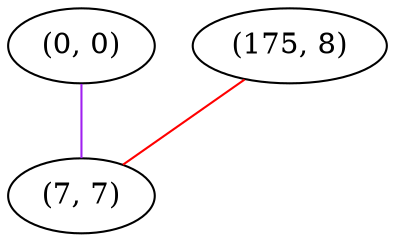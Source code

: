 graph "" {
"(0, 0)";
"(175, 8)";
"(7, 7)";
"(0, 0)" -- "(7, 7)"  [color=purple, key=0, weight=4];
"(175, 8)" -- "(7, 7)"  [color=red, key=0, weight=1];
}
